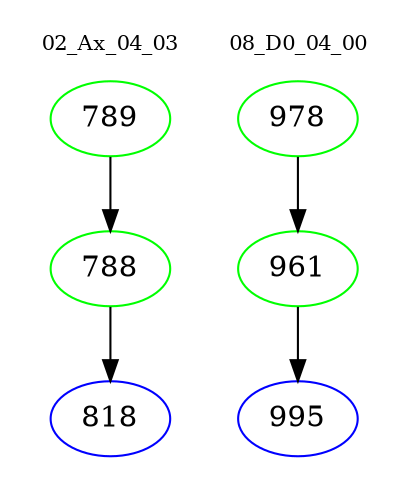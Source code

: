 digraph{
subgraph cluster_0 {
color = white
label = "02_Ax_04_03";
fontsize=10;
T0_789 [label="789", color="green"]
T0_789 -> T0_788 [color="black"]
T0_788 [label="788", color="green"]
T0_788 -> T0_818 [color="black"]
T0_818 [label="818", color="blue"]
}
subgraph cluster_1 {
color = white
label = "08_D0_04_00";
fontsize=10;
T1_978 [label="978", color="green"]
T1_978 -> T1_961 [color="black"]
T1_961 [label="961", color="green"]
T1_961 -> T1_995 [color="black"]
T1_995 [label="995", color="blue"]
}
}
